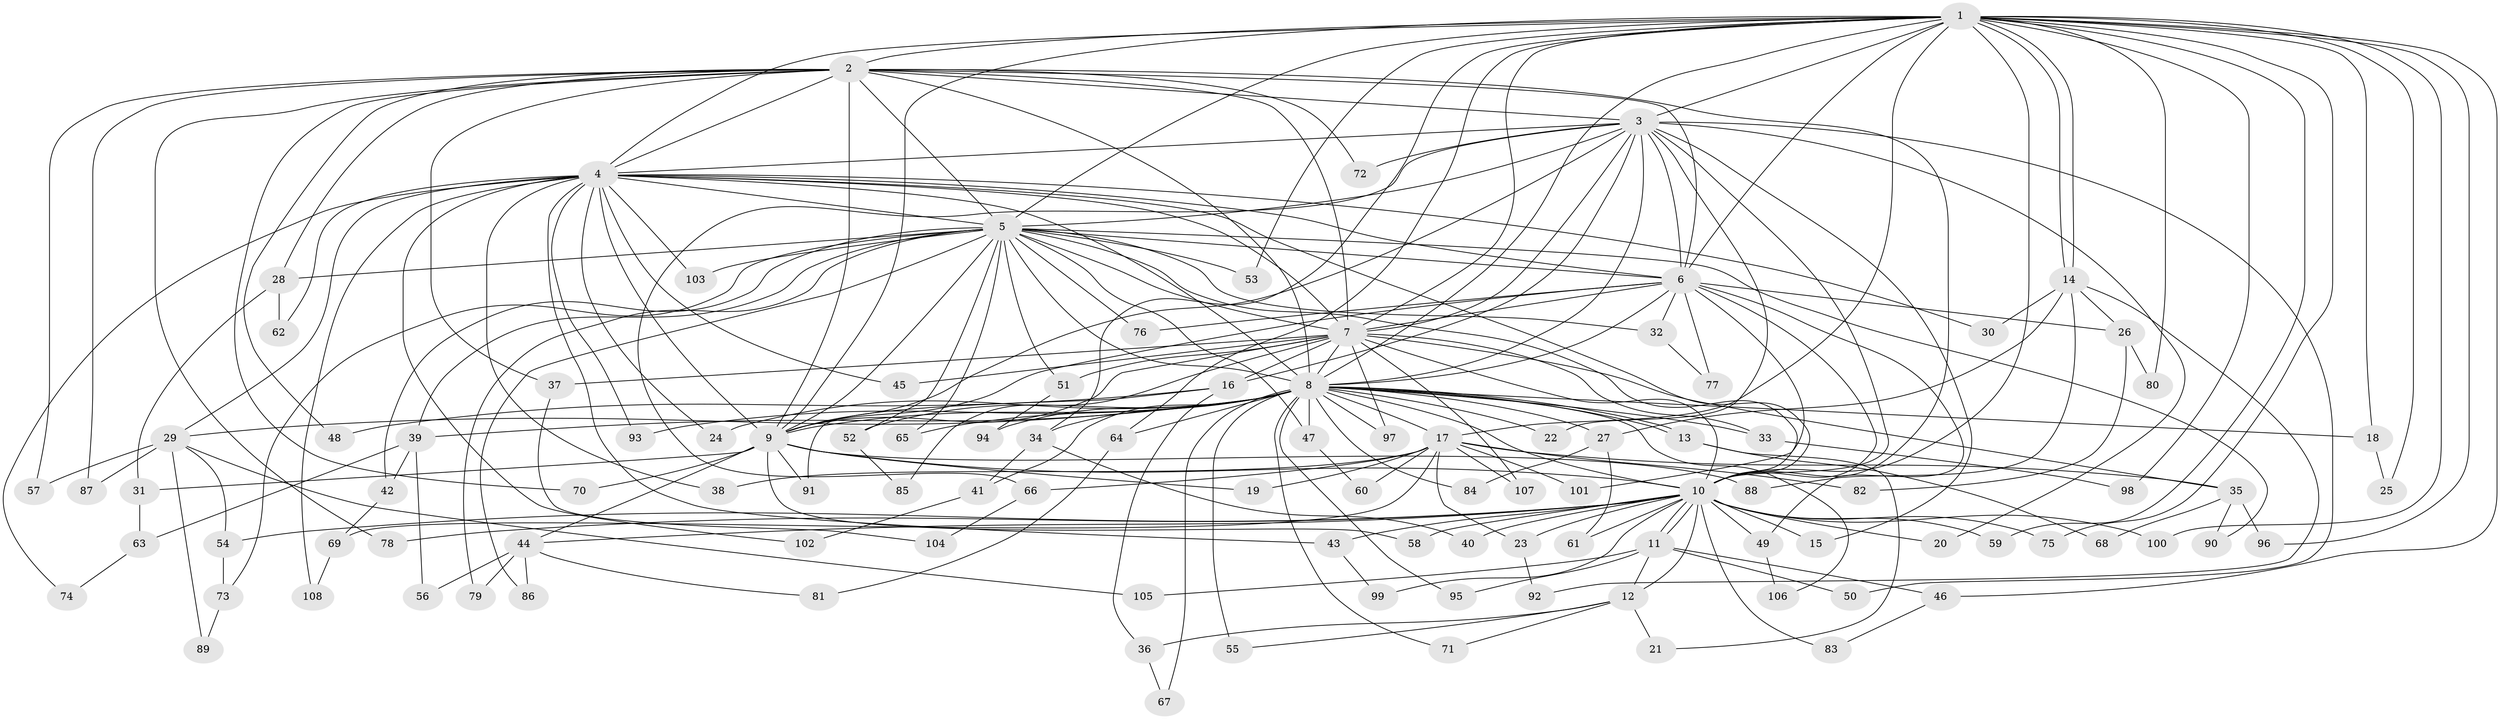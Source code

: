 // Generated by graph-tools (version 1.1) at 2025/13/03/09/25 04:13:43]
// undirected, 108 vertices, 241 edges
graph export_dot {
graph [start="1"]
  node [color=gray90,style=filled];
  1;
  2;
  3;
  4;
  5;
  6;
  7;
  8;
  9;
  10;
  11;
  12;
  13;
  14;
  15;
  16;
  17;
  18;
  19;
  20;
  21;
  22;
  23;
  24;
  25;
  26;
  27;
  28;
  29;
  30;
  31;
  32;
  33;
  34;
  35;
  36;
  37;
  38;
  39;
  40;
  41;
  42;
  43;
  44;
  45;
  46;
  47;
  48;
  49;
  50;
  51;
  52;
  53;
  54;
  55;
  56;
  57;
  58;
  59;
  60;
  61;
  62;
  63;
  64;
  65;
  66;
  67;
  68;
  69;
  70;
  71;
  72;
  73;
  74;
  75;
  76;
  77;
  78;
  79;
  80;
  81;
  82;
  83;
  84;
  85;
  86;
  87;
  88;
  89;
  90;
  91;
  92;
  93;
  94;
  95;
  96;
  97;
  98;
  99;
  100;
  101;
  102;
  103;
  104;
  105;
  106;
  107;
  108;
  1 -- 2;
  1 -- 3;
  1 -- 4;
  1 -- 5;
  1 -- 6;
  1 -- 7;
  1 -- 8;
  1 -- 9;
  1 -- 10;
  1 -- 14;
  1 -- 14;
  1 -- 17;
  1 -- 18;
  1 -- 25;
  1 -- 34;
  1 -- 46;
  1 -- 53;
  1 -- 59;
  1 -- 64;
  1 -- 75;
  1 -- 80;
  1 -- 96;
  1 -- 98;
  1 -- 100;
  2 -- 3;
  2 -- 4;
  2 -- 5;
  2 -- 6;
  2 -- 7;
  2 -- 8;
  2 -- 9;
  2 -- 10;
  2 -- 28;
  2 -- 37;
  2 -- 48;
  2 -- 57;
  2 -- 70;
  2 -- 72;
  2 -- 78;
  2 -- 87;
  3 -- 4;
  3 -- 5;
  3 -- 6;
  3 -- 7;
  3 -- 8;
  3 -- 9;
  3 -- 10;
  3 -- 15;
  3 -- 16;
  3 -- 20;
  3 -- 22;
  3 -- 50;
  3 -- 66;
  3 -- 72;
  4 -- 5;
  4 -- 6;
  4 -- 7;
  4 -- 8;
  4 -- 9;
  4 -- 10;
  4 -- 24;
  4 -- 29;
  4 -- 30;
  4 -- 38;
  4 -- 43;
  4 -- 45;
  4 -- 62;
  4 -- 74;
  4 -- 93;
  4 -- 102;
  4 -- 103;
  4 -- 108;
  5 -- 6;
  5 -- 7;
  5 -- 8;
  5 -- 9;
  5 -- 10;
  5 -- 28;
  5 -- 32;
  5 -- 39;
  5 -- 42;
  5 -- 47;
  5 -- 51;
  5 -- 52;
  5 -- 53;
  5 -- 65;
  5 -- 73;
  5 -- 76;
  5 -- 79;
  5 -- 86;
  5 -- 90;
  5 -- 103;
  6 -- 7;
  6 -- 8;
  6 -- 9;
  6 -- 10;
  6 -- 26;
  6 -- 32;
  6 -- 49;
  6 -- 76;
  6 -- 77;
  6 -- 101;
  7 -- 8;
  7 -- 9;
  7 -- 10;
  7 -- 16;
  7 -- 33;
  7 -- 35;
  7 -- 37;
  7 -- 45;
  7 -- 51;
  7 -- 85;
  7 -- 97;
  7 -- 107;
  8 -- 9;
  8 -- 10;
  8 -- 13;
  8 -- 13;
  8 -- 17;
  8 -- 18;
  8 -- 22;
  8 -- 24;
  8 -- 27;
  8 -- 29;
  8 -- 33;
  8 -- 34;
  8 -- 39;
  8 -- 41;
  8 -- 47;
  8 -- 52;
  8 -- 55;
  8 -- 64;
  8 -- 65;
  8 -- 67;
  8 -- 71;
  8 -- 84;
  8 -- 93;
  8 -- 94;
  8 -- 95;
  8 -- 97;
  8 -- 106;
  9 -- 10;
  9 -- 19;
  9 -- 31;
  9 -- 44;
  9 -- 58;
  9 -- 70;
  9 -- 88;
  9 -- 91;
  10 -- 11;
  10 -- 11;
  10 -- 12;
  10 -- 15;
  10 -- 20;
  10 -- 23;
  10 -- 40;
  10 -- 43;
  10 -- 44;
  10 -- 49;
  10 -- 54;
  10 -- 58;
  10 -- 59;
  10 -- 61;
  10 -- 75;
  10 -- 78;
  10 -- 83;
  10 -- 99;
  10 -- 100;
  11 -- 12;
  11 -- 46;
  11 -- 50;
  11 -- 95;
  11 -- 105;
  12 -- 21;
  12 -- 36;
  12 -- 55;
  12 -- 71;
  13 -- 21;
  13 -- 68;
  14 -- 26;
  14 -- 27;
  14 -- 30;
  14 -- 88;
  14 -- 92;
  16 -- 36;
  16 -- 48;
  16 -- 91;
  17 -- 19;
  17 -- 23;
  17 -- 35;
  17 -- 38;
  17 -- 60;
  17 -- 66;
  17 -- 69;
  17 -- 82;
  17 -- 101;
  17 -- 107;
  18 -- 25;
  23 -- 92;
  26 -- 80;
  26 -- 82;
  27 -- 61;
  27 -- 84;
  28 -- 31;
  28 -- 62;
  29 -- 54;
  29 -- 57;
  29 -- 87;
  29 -- 89;
  29 -- 105;
  31 -- 63;
  32 -- 77;
  33 -- 98;
  34 -- 40;
  34 -- 41;
  35 -- 68;
  35 -- 90;
  35 -- 96;
  36 -- 67;
  37 -- 104;
  39 -- 42;
  39 -- 56;
  39 -- 63;
  41 -- 102;
  42 -- 69;
  43 -- 99;
  44 -- 56;
  44 -- 79;
  44 -- 81;
  44 -- 86;
  46 -- 83;
  47 -- 60;
  49 -- 106;
  51 -- 94;
  52 -- 85;
  54 -- 73;
  63 -- 74;
  64 -- 81;
  66 -- 104;
  69 -- 108;
  73 -- 89;
}
